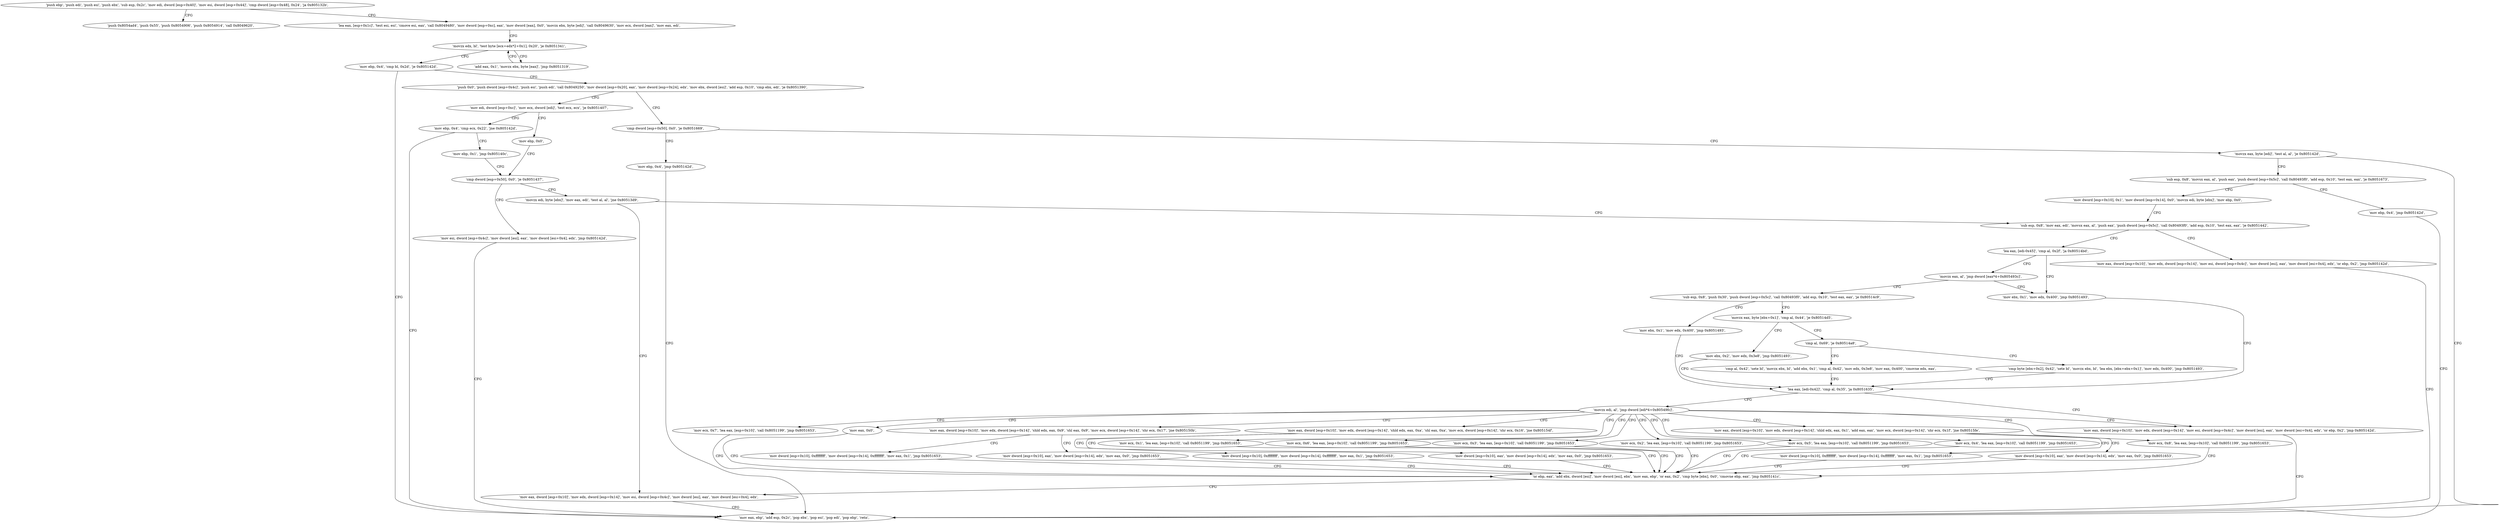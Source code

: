 digraph "func" {
"134550239" [label = "'push ebp', 'push edi', 'push esi', 'push ebx', 'sub esp, 0x2c', 'mov edi, dword [esp+0x40]', 'mov esi, dword [esp+0x44]', 'cmp dword [esp+0x48], 0x24', 'ja 0x805132b', " ]
"134550315" [label = "'push 0x8054ad4', 'push 0x55', 'push 0x8054906', 'push 0x8054914', 'call 0x8049620', " ]
"134550261" [label = "'lea eax, [esp+0x1c]', 'test esi, esi', 'cmove esi, eax', 'call 0x8049480', 'mov dword [esp+0xc], eax', 'mov dword [eax], 0x0', 'movzx ebx, byte [edi]', 'call 0x8049630', 'mov ecx, dword [eax]', 'mov eax, edi', " ]
"134550297" [label = "'movzx edx, bl', 'test byte [ecx+edx*2+0x1], 0x20', 'je 0x8051341', " ]
"134550337" [label = "'mov ebp, 0x4', 'cmp bl, 0x2d', 'je 0x805142d', " ]
"134550573" [label = "'mov eax, ebp', 'add esp, 0x2c', 'pop ebx', 'pop esi', 'pop edi', 'pop ebp', 'retn', " ]
"134550351" [label = "'push 0x0', 'push dword [esp+0x4c]', 'push esi', 'push edi', 'call 0x8049250', 'mov dword [esp+0x20], eax', 'mov dword [esp+0x24], edx', 'mov ebx, dword [esi]', 'add esp, 0x10', 'cmp ebx, edi', 'je 0x8051390', " ]
"134550307" [label = "'add eax, 0x1', 'movzx ebx, byte [eax]', 'jmp 0x8051319', " ]
"134550416" [label = "'cmp dword [esp+0x50], 0x0', 'je 0x8051669', " ]
"134550381" [label = "'mov edi, dword [esp+0xc]', 'mov ecx, dword [edi]', 'test ecx, ecx', 'je 0x8051407', " ]
"134551145" [label = "'mov ebp, 0x4', 'jmp 0x805142d', " ]
"134550427" [label = "'movzx eax, byte [edi]', 'test al, al', 'je 0x805142d', " ]
"134550535" [label = "'mov ebp, 0x0', " ]
"134550395" [label = "'mov ebp, 0x4', 'cmp ecx, 0x22', 'jne 0x805142d', " ]
"134550438" [label = "'sub esp, 0x8', 'movsx eax, al', 'push eax', 'push dword [esp+0x5c]', 'call 0x80493f0', 'add esp, 0x10', 'test eax, eax', 'je 0x8051673', " ]
"134550540" [label = "'cmp dword [esp+0x50], 0x0', 'je 0x8051437', " ]
"134550409" [label = "'mov ebp, 0x1', 'jmp 0x805140c', " ]
"134551155" [label = "'mov ebp, 0x4', 'jmp 0x805142d', " ]
"134550465" [label = "'mov dword [esp+0x10], 0x1', 'mov dword [esp+0x14], 0x0', 'movzx edi, byte [ebx]', 'mov ebp, 0x0', " ]
"134550583" [label = "'mov esi, dword [esp+0x4c]', 'mov dword [esi], eax', 'mov dword [esi+0x4], edx', 'jmp 0x805142d', " ]
"134550547" [label = "'movzx edi, byte [ebx]', 'mov eax, edi', 'test al, al', 'jne 0x80513d9', " ]
"134550489" [label = "'sub esp, 0x8', 'mov eax, edi', 'movsx eax, al', 'push eax', 'push dword [esp+0x5c]', 'call 0x80493f0', 'add esp, 0x10', 'test eax, eax', 'je 0x8051442', " ]
"134550556" [label = "'mov eax, dword [esp+0x10]', 'mov edx, dword [esp+0x14]', 'mov esi, dword [esp+0x4c]', 'mov dword [esi], eax', 'mov dword [esi+0x4], edx', " ]
"134550594" [label = "'mov eax, dword [esp+0x10]', 'mov edx, dword [esp+0x14]', 'mov esi, dword [esp+0x4c]', 'mov dword [esi], eax', 'mov dword [esi+0x4], edx', 'or ebp, 0x2', 'jmp 0x805142d', " ]
"134550514" [label = "'lea eax, [edi-0x45]', 'cmp al, 0x2f', 'ja 0x80514bd', " ]
"134550717" [label = "'mov ebx, 0x1', 'mov edx, 0x400', 'jmp 0x8051493', " ]
"134550525" [label = "'movzx eax, al', 'jmp dword [eax*4+0x805493c]', " ]
"134550675" [label = "'lea eax, [edi-0x42]', 'cmp al, 0x35', 'ja 0x8051635', " ]
"134550616" [label = "'sub esp, 0x8', 'push 0x30', 'push dword [esp+0x5c]', 'call 0x80493f0', 'add esp, 0x10', 'test eax, eax', 'je 0x80514c9', " ]
"134551093" [label = "'mov eax, dword [esp+0x10]', 'mov edx, dword [esp+0x14]', 'mov esi, dword [esp+0x4c]', 'mov dword [esi], eax', 'mov dword [esi+0x4], edx', 'or ebp, 0x2', 'jmp 0x805142d', " ]
"134550686" [label = "'movzx edi, al', 'jmp dword [edi*4+0x80549fc]', " ]
"134550729" [label = "'mov ebx, 0x1', 'mov edx, 0x400', 'jmp 0x8051493', " ]
"134550637" [label = "'movzx eax, byte [ebx+0x1]', 'cmp al, 0x44', 'je 0x80514d5', " ]
"134550753" [label = "'mov eax, dword [esp+0x10]', 'mov edx, dword [esp+0x14]', 'shld edx, eax, 0x9', 'shl eax, 0x9', 'mov ecx, dword [esp+0x14]', 'shr ecx, 0x17', 'jne 0x805150b', " ]
"134550821" [label = "'mov eax, dword [esp+0x10]', 'mov edx, dword [esp+0x14]', 'shld edx, eax, 0xa', 'shl eax, 0xa', 'mov ecx, dword [esp+0x14]', 'shr ecx, 0x16', 'jne 0x805154f', " ]
"134550889" [label = "'mov ecx, 0x6', 'lea eax, [esp+0x10]', 'call 0x8051199', 'jmp 0x8051653', " ]
"134550908" [label = "'mov ecx, 0x3', 'lea eax, [esp+0x10]', 'call 0x8051199', 'jmp 0x8051653', " ]
"134550927" [label = "'mov ecx, 0x1', 'lea eax, [esp+0x10]', 'call 0x8051199', 'jmp 0x8051653', " ]
"134550946" [label = "'mov ecx, 0x2', 'lea eax, [esp+0x10]', 'call 0x8051199', 'jmp 0x8051653', " ]
"134550965" [label = "'mov ecx, 0x5', 'lea eax, [esp+0x10]', 'call 0x8051199', 'jmp 0x8051653', " ]
"134550984" [label = "'mov ecx, 0x4', 'lea eax, [esp+0x10]', 'call 0x8051199', 'jmp 0x8051653', " ]
"134551000" [label = "'mov eax, dword [esp+0x10]', 'mov edx, dword [esp+0x14]', 'shld edx, eax, 0x1', 'add eax, eax', 'mov ecx, dword [esp+0x14]', 'shr ecx, 0x1f', 'jne 0x80515fe', " ]
"134551061" [label = "'mov ecx, 0x8', 'lea eax, [esp+0x10]', 'call 0x8051199', 'jmp 0x8051653', " ]
"134551077" [label = "'mov ecx, 0x7', 'lea eax, [esp+0x10]', 'call 0x8051199', 'jmp 0x8051653', " ]
"134551118" [label = "'mov eax, 0x0', " ]
"134550741" [label = "'mov ebx, 0x2', 'mov edx, 0x3e8', 'jmp 0x8051493', " ]
"134550645" [label = "'cmp al, 0x69', 'je 0x80514a8', " ]
"134550795" [label = "'mov dword [esp+0x10], 0xffffffff', 'mov dword [esp+0x14], 0xffffffff', 'mov eax, 0x1', 'jmp 0x8051653', " ]
"134550777" [label = "'mov dword [esp+0x10], eax', 'mov dword [esp+0x14], edx', 'mov eax, 0x0', 'jmp 0x8051653', " ]
"134550863" [label = "'mov dword [esp+0x10], 0xffffffff', 'mov dword [esp+0x14], 0xffffffff', 'mov eax, 0x1', 'jmp 0x8051653', " ]
"134550845" [label = "'mov dword [esp+0x10], eax', 'mov dword [esp+0x14], edx', 'mov eax, 0x0', 'jmp 0x8051653', " ]
"134551123" [label = "'or ebp, eax', 'add ebx, dword [esi]', 'mov dword [esi], ebx', 'mov eax, ebp', 'or eax, 0x2', 'cmp byte [ebx], 0x0', 'cmovne ebp, eax', 'jmp 0x805141c', " ]
"134551038" [label = "'mov dword [esp+0x10], 0xffffffff', 'mov dword [esp+0x14], 0xffffffff', 'mov eax, 0x1', 'jmp 0x8051653', " ]
"134551023" [label = "'mov dword [esp+0x10], eax', 'mov dword [esp+0x14], edx', 'mov eax, 0x0', 'jmp 0x8051653', " ]
"134550696" [label = "'cmp byte [ebx+0x2], 0x42', 'sete bl', 'movzx ebx, bl', 'lea ebx, [ebx+ebx+0x1]', 'mov edx, 0x400', 'jmp 0x8051493', " ]
"134550649" [label = "'cmp al, 0x42', 'sete bl', 'movzx ebx, bl', 'add ebx, 0x1', 'cmp al, 0x42', 'mov edx, 0x3e8', 'mov eax, 0x400', 'cmovne edx, eax', " ]
"134550239" -> "134550315" [ label = "CFG" ]
"134550239" -> "134550261" [ label = "CFG" ]
"134550261" -> "134550297" [ label = "CFG" ]
"134550297" -> "134550337" [ label = "CFG" ]
"134550297" -> "134550307" [ label = "CFG" ]
"134550337" -> "134550573" [ label = "CFG" ]
"134550337" -> "134550351" [ label = "CFG" ]
"134550351" -> "134550416" [ label = "CFG" ]
"134550351" -> "134550381" [ label = "CFG" ]
"134550307" -> "134550297" [ label = "CFG" ]
"134550416" -> "134551145" [ label = "CFG" ]
"134550416" -> "134550427" [ label = "CFG" ]
"134550381" -> "134550535" [ label = "CFG" ]
"134550381" -> "134550395" [ label = "CFG" ]
"134551145" -> "134550573" [ label = "CFG" ]
"134550427" -> "134550573" [ label = "CFG" ]
"134550427" -> "134550438" [ label = "CFG" ]
"134550535" -> "134550540" [ label = "CFG" ]
"134550395" -> "134550573" [ label = "CFG" ]
"134550395" -> "134550409" [ label = "CFG" ]
"134550438" -> "134551155" [ label = "CFG" ]
"134550438" -> "134550465" [ label = "CFG" ]
"134550540" -> "134550583" [ label = "CFG" ]
"134550540" -> "134550547" [ label = "CFG" ]
"134550409" -> "134550540" [ label = "CFG" ]
"134551155" -> "134550573" [ label = "CFG" ]
"134550465" -> "134550489" [ label = "CFG" ]
"134550583" -> "134550573" [ label = "CFG" ]
"134550547" -> "134550489" [ label = "CFG" ]
"134550547" -> "134550556" [ label = "CFG" ]
"134550489" -> "134550594" [ label = "CFG" ]
"134550489" -> "134550514" [ label = "CFG" ]
"134550556" -> "134550573" [ label = "CFG" ]
"134550594" -> "134550573" [ label = "CFG" ]
"134550514" -> "134550717" [ label = "CFG" ]
"134550514" -> "134550525" [ label = "CFG" ]
"134550717" -> "134550675" [ label = "CFG" ]
"134550525" -> "134550616" [ label = "CFG" ]
"134550525" -> "134550717" [ label = "CFG" ]
"134550675" -> "134551093" [ label = "CFG" ]
"134550675" -> "134550686" [ label = "CFG" ]
"134550616" -> "134550729" [ label = "CFG" ]
"134550616" -> "134550637" [ label = "CFG" ]
"134551093" -> "134550573" [ label = "CFG" ]
"134550686" -> "134550753" [ label = "CFG" ]
"134550686" -> "134550821" [ label = "CFG" ]
"134550686" -> "134550889" [ label = "CFG" ]
"134550686" -> "134550908" [ label = "CFG" ]
"134550686" -> "134550927" [ label = "CFG" ]
"134550686" -> "134550946" [ label = "CFG" ]
"134550686" -> "134550965" [ label = "CFG" ]
"134550686" -> "134550984" [ label = "CFG" ]
"134550686" -> "134551000" [ label = "CFG" ]
"134550686" -> "134551061" [ label = "CFG" ]
"134550686" -> "134551077" [ label = "CFG" ]
"134550686" -> "134551093" [ label = "CFG" ]
"134550686" -> "134551118" [ label = "CFG" ]
"134550729" -> "134550675" [ label = "CFG" ]
"134550637" -> "134550741" [ label = "CFG" ]
"134550637" -> "134550645" [ label = "CFG" ]
"134550753" -> "134550795" [ label = "CFG" ]
"134550753" -> "134550777" [ label = "CFG" ]
"134550821" -> "134550863" [ label = "CFG" ]
"134550821" -> "134550845" [ label = "CFG" ]
"134550889" -> "134551123" [ label = "CFG" ]
"134550908" -> "134551123" [ label = "CFG" ]
"134550927" -> "134551123" [ label = "CFG" ]
"134550946" -> "134551123" [ label = "CFG" ]
"134550965" -> "134551123" [ label = "CFG" ]
"134550984" -> "134551123" [ label = "CFG" ]
"134551000" -> "134551038" [ label = "CFG" ]
"134551000" -> "134551023" [ label = "CFG" ]
"134551061" -> "134551123" [ label = "CFG" ]
"134551077" -> "134551123" [ label = "CFG" ]
"134551118" -> "134551123" [ label = "CFG" ]
"134550741" -> "134550675" [ label = "CFG" ]
"134550645" -> "134550696" [ label = "CFG" ]
"134550645" -> "134550649" [ label = "CFG" ]
"134550795" -> "134551123" [ label = "CFG" ]
"134550777" -> "134551123" [ label = "CFG" ]
"134550863" -> "134551123" [ label = "CFG" ]
"134550845" -> "134551123" [ label = "CFG" ]
"134551123" -> "134550556" [ label = "CFG" ]
"134551038" -> "134551123" [ label = "CFG" ]
"134551023" -> "134551123" [ label = "CFG" ]
"134550696" -> "134550675" [ label = "CFG" ]
"134550649" -> "134550675" [ label = "CFG" ]
}
